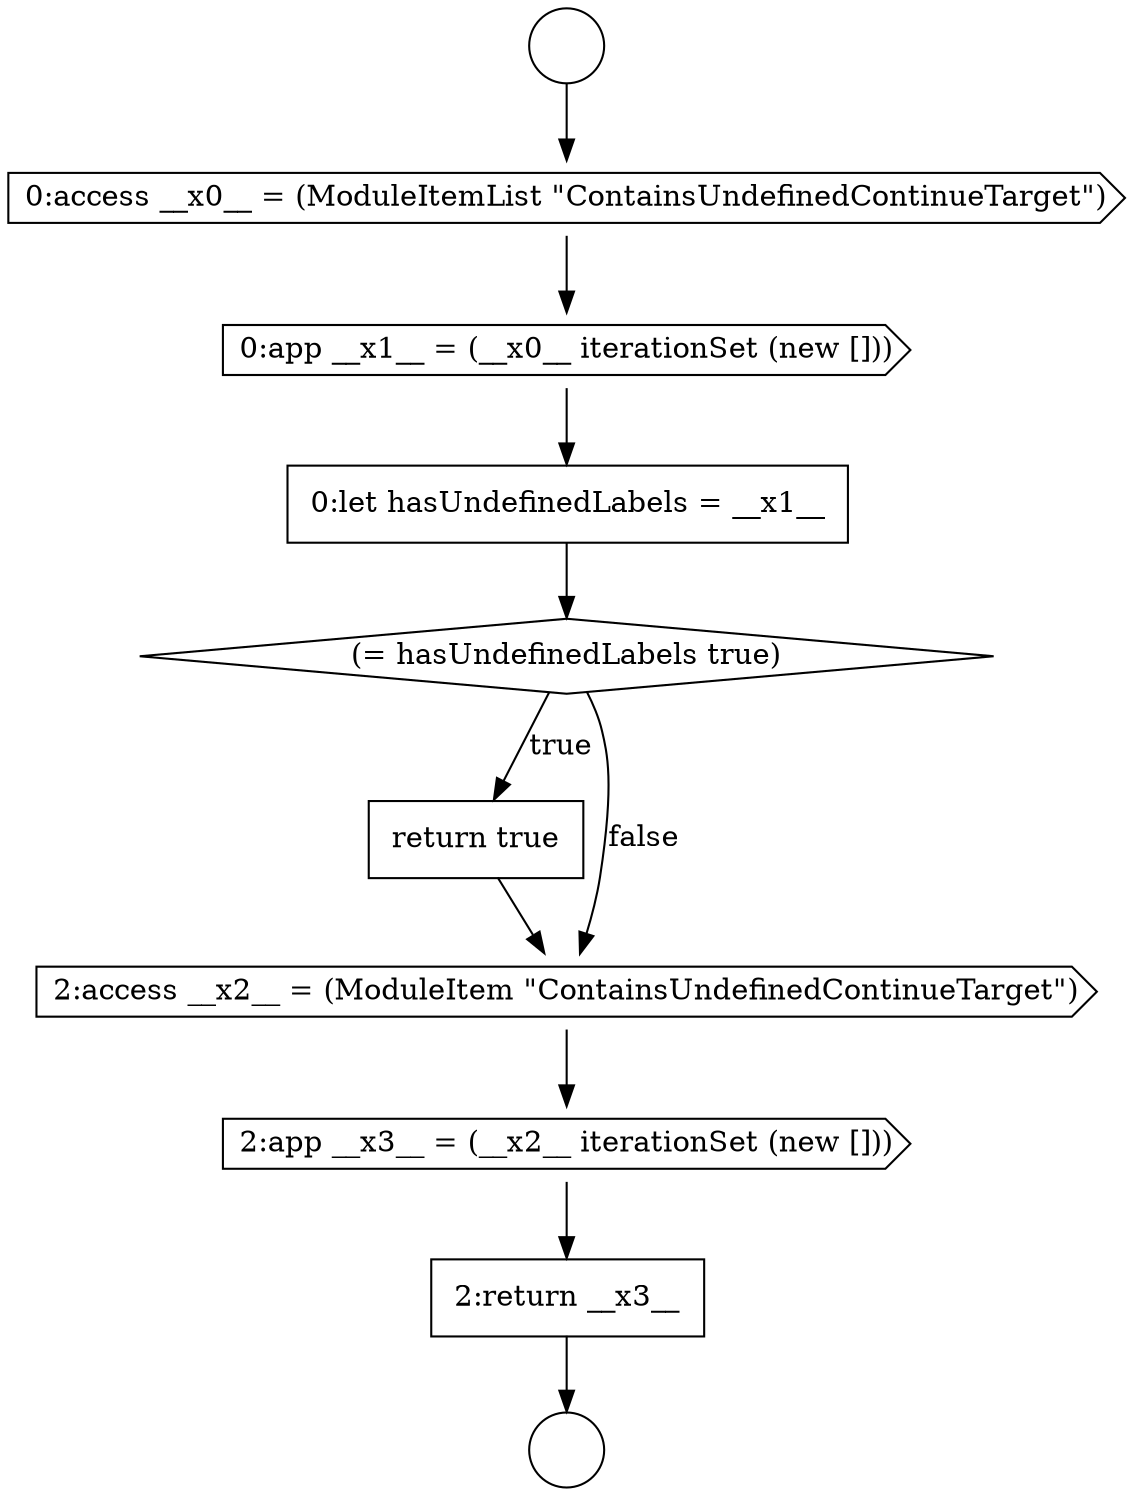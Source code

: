 digraph {
  node10277 [shape=none, margin=0, label=<<font color="black">
    <table border="0" cellborder="1" cellspacing="0" cellpadding="10">
      <tr><td align="left">0:let hasUndefinedLabels = __x1__</td></tr>
    </table>
  </font>> color="black" fillcolor="white" style=filled]
  node10282 [shape=none, margin=0, label=<<font color="black">
    <table border="0" cellborder="1" cellspacing="0" cellpadding="10">
      <tr><td align="left">2:return __x3__</td></tr>
    </table>
  </font>> color="black" fillcolor="white" style=filled]
  node10273 [shape=circle label=" " color="black" fillcolor="white" style=filled]
  node10278 [shape=diamond, label=<<font color="black">(= hasUndefinedLabels true)</font>> color="black" fillcolor="white" style=filled]
  node10281 [shape=cds, label=<<font color="black">2:app __x3__ = (__x2__ iterationSet (new []))</font>> color="black" fillcolor="white" style=filled]
  node10274 [shape=circle label=" " color="black" fillcolor="white" style=filled]
  node10279 [shape=none, margin=0, label=<<font color="black">
    <table border="0" cellborder="1" cellspacing="0" cellpadding="10">
      <tr><td align="left">return true</td></tr>
    </table>
  </font>> color="black" fillcolor="white" style=filled]
  node10275 [shape=cds, label=<<font color="black">0:access __x0__ = (ModuleItemList &quot;ContainsUndefinedContinueTarget&quot;)</font>> color="black" fillcolor="white" style=filled]
  node10280 [shape=cds, label=<<font color="black">2:access __x2__ = (ModuleItem &quot;ContainsUndefinedContinueTarget&quot;)</font>> color="black" fillcolor="white" style=filled]
  node10276 [shape=cds, label=<<font color="black">0:app __x1__ = (__x0__ iterationSet (new []))</font>> color="black" fillcolor="white" style=filled]
  node10275 -> node10276 [ color="black"]
  node10273 -> node10275 [ color="black"]
  node10278 -> node10279 [label=<<font color="black">true</font>> color="black"]
  node10278 -> node10280 [label=<<font color="black">false</font>> color="black"]
  node10279 -> node10280 [ color="black"]
  node10277 -> node10278 [ color="black"]
  node10276 -> node10277 [ color="black"]
  node10282 -> node10274 [ color="black"]
  node10280 -> node10281 [ color="black"]
  node10281 -> node10282 [ color="black"]
}
